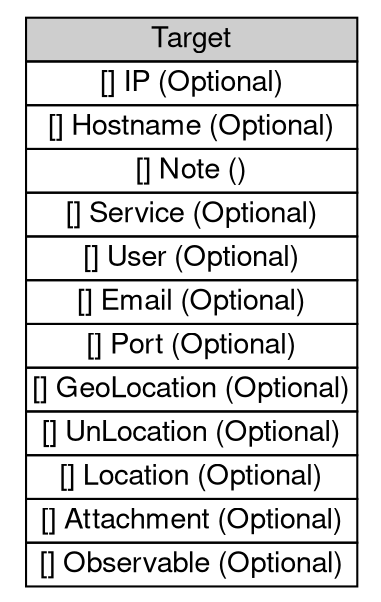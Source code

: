 digraph Target {
	graph [bb="0,0,175,281",
		rankdir=LR
	];
	node [label="\N"];
	Target	[height=3.9028,
		label=<<table BORDER="0" CELLBORDER="1" CELLSPACING="0"> <tr> <td BGCOLOR="#CECECE" HREF="../IDMEFv2/Target.html" TITLE="The Target class describes the target(s) of the event(s) leading up to the alert. "><FONT FACE="Nimbus Sans L">Target</FONT></td> </tr>" %<tr><td  HREF="../IDMEFv2/Target.html" TITLE="Target IP address."><FONT FACE="Nimbus Sans L">[] IP (Optional)</FONT></td></tr>%<tr><td  HREF="../IDMEFv2/Target.html" TITLE="Hostname of this target."><FONT FACE="Nimbus Sans L">[] Hostname (Optional)</FONT></td></tr>%<tr><td  HREF="../IDMEFv2/Target.html" TITLE="Expires 18 April 2023                [Page 41]"><FONT FACE="Nimbus Sans L">[] Note ()</FONT></td></tr>%<tr><td  HREF="../IDMEFv2/Target.html" TITLE="Service or process impacted by the alert."><FONT FACE="Nimbus Sans L">[] Service (Optional)</FONT></td></tr>%<tr><td  HREF="../IDMEFv2/Target.html" TITLE="User ID or login targeted by the alert."><FONT FACE="Nimbus Sans L">[] User (Optional)</FONT></td></tr>%<tr><td  HREF="../IDMEFv2/Target.html" TITLE="Email address targeted by the alert."><FONT FACE="Nimbus Sans L">[] Email (Optional)</FONT></td></tr>%<tr><td  HREF="../IDMEFv2/Target.html" TITLE="Target ports involved in the alert."><FONT FACE="Nimbus Sans L">[] Port (Optional)</FONT></td></tr>%<tr><td  HREF="../IDMEFv2/Target.html" TITLE="GPS coordinates for the target."><FONT FACE="Nimbus Sans L">[] GeoLocation (Optional)</FONT></td></tr>%<tr><td  HREF="../IDMEFv2/Target.html" TITLE="Standard UN/Locode for the target."><FONT FACE="Nimbus Sans L">[] UnLocation (Optional)</FONT></td></tr>%<tr><td  HREF="../IDMEFv2/Target.html" TITLE="Internal name for the location of the target."><FONT FACE="Nimbus Sans L">[] Location (Optional)</FONT></td></tr>%<tr><td  HREF="../IDMEFv2/Target.html" TITLE="Identifiers for attachments related to this target."><FONT FACE="Nimbus Sans L">[] Attachment (Optional)</FONT></td></tr>%<tr><td  HREF="../IDMEFv2/Target.html" TITLE="Identifiers for observables related to this target."><FONT FACE="Nimbus Sans L">[] Observable (Optional)</FONT></td></tr>%</table>>,
		pos="87.5,140.5",
		shape=plaintext,
		width=2.4306];
}
